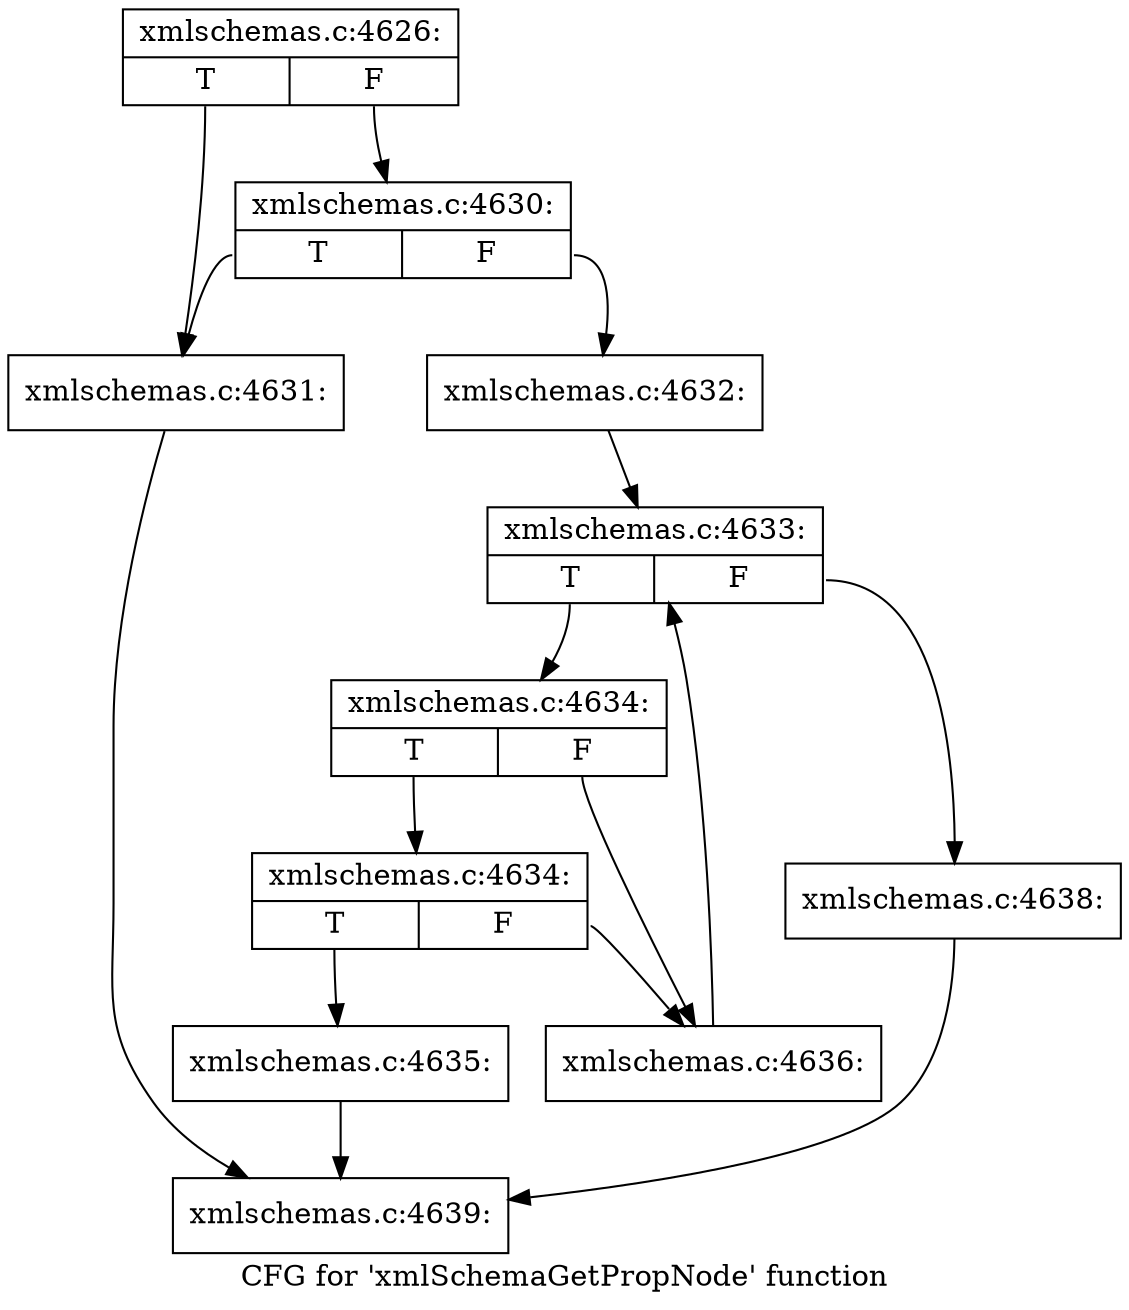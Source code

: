 digraph "CFG for 'xmlSchemaGetPropNode' function" {
	label="CFG for 'xmlSchemaGetPropNode' function";

	Node0x4c8f7e0 [shape=record,label="{xmlschemas.c:4626:|{<s0>T|<s1>F}}"];
	Node0x4c8f7e0:s0 -> Node0x4c90920;
	Node0x4c8f7e0:s1 -> Node0x4c909c0;
	Node0x4c909c0 [shape=record,label="{xmlschemas.c:4630:|{<s0>T|<s1>F}}"];
	Node0x4c909c0:s0 -> Node0x4c90920;
	Node0x4c909c0:s1 -> Node0x4c90970;
	Node0x4c90920 [shape=record,label="{xmlschemas.c:4631:}"];
	Node0x4c90920 -> Node0x4c89370;
	Node0x4c90970 [shape=record,label="{xmlschemas.c:4632:}"];
	Node0x4c90970 -> Node0x4c912b0;
	Node0x4c912b0 [shape=record,label="{xmlschemas.c:4633:|{<s0>T|<s1>F}}"];
	Node0x4c912b0:s0 -> Node0x4c916a0;
	Node0x4c912b0:s1 -> Node0x4c914d0;
	Node0x4c916a0 [shape=record,label="{xmlschemas.c:4634:|{<s0>T|<s1>F}}"];
	Node0x4c916a0:s0 -> Node0x4c91900;
	Node0x4c916a0:s1 -> Node0x4c918b0;
	Node0x4c91900 [shape=record,label="{xmlschemas.c:4634:|{<s0>T|<s1>F}}"];
	Node0x4c91900:s0 -> Node0x4c91860;
	Node0x4c91900:s1 -> Node0x4c918b0;
	Node0x4c91860 [shape=record,label="{xmlschemas.c:4635:}"];
	Node0x4c91860 -> Node0x4c89370;
	Node0x4c918b0 [shape=record,label="{xmlschemas.c:4636:}"];
	Node0x4c918b0 -> Node0x4c912b0;
	Node0x4c914d0 [shape=record,label="{xmlschemas.c:4638:}"];
	Node0x4c914d0 -> Node0x4c89370;
	Node0x4c89370 [shape=record,label="{xmlschemas.c:4639:}"];
}
